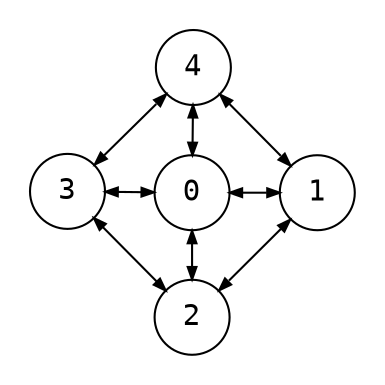 digraph {
    node [shape=circle; fontname="monospace"; fixedsize=true; width="0.5"];
    edge [arrowsize=0.6];
    layout=neato;
    mode="sgd";
    maxiter=10000;
    normalize=true;
    pad=0.2;

    0 -> 1 [dir="both"];
    0 -> 2 [dir="both"];
    0 -> 3 [dir="both"];
    0 -> 4 [dir="both"];
    4 -> 1 [dir="both"];
    1 -> 2 [dir="both"];
    2 -> 3 [dir="both"];
    3 -> 4 [dir="both"];
}